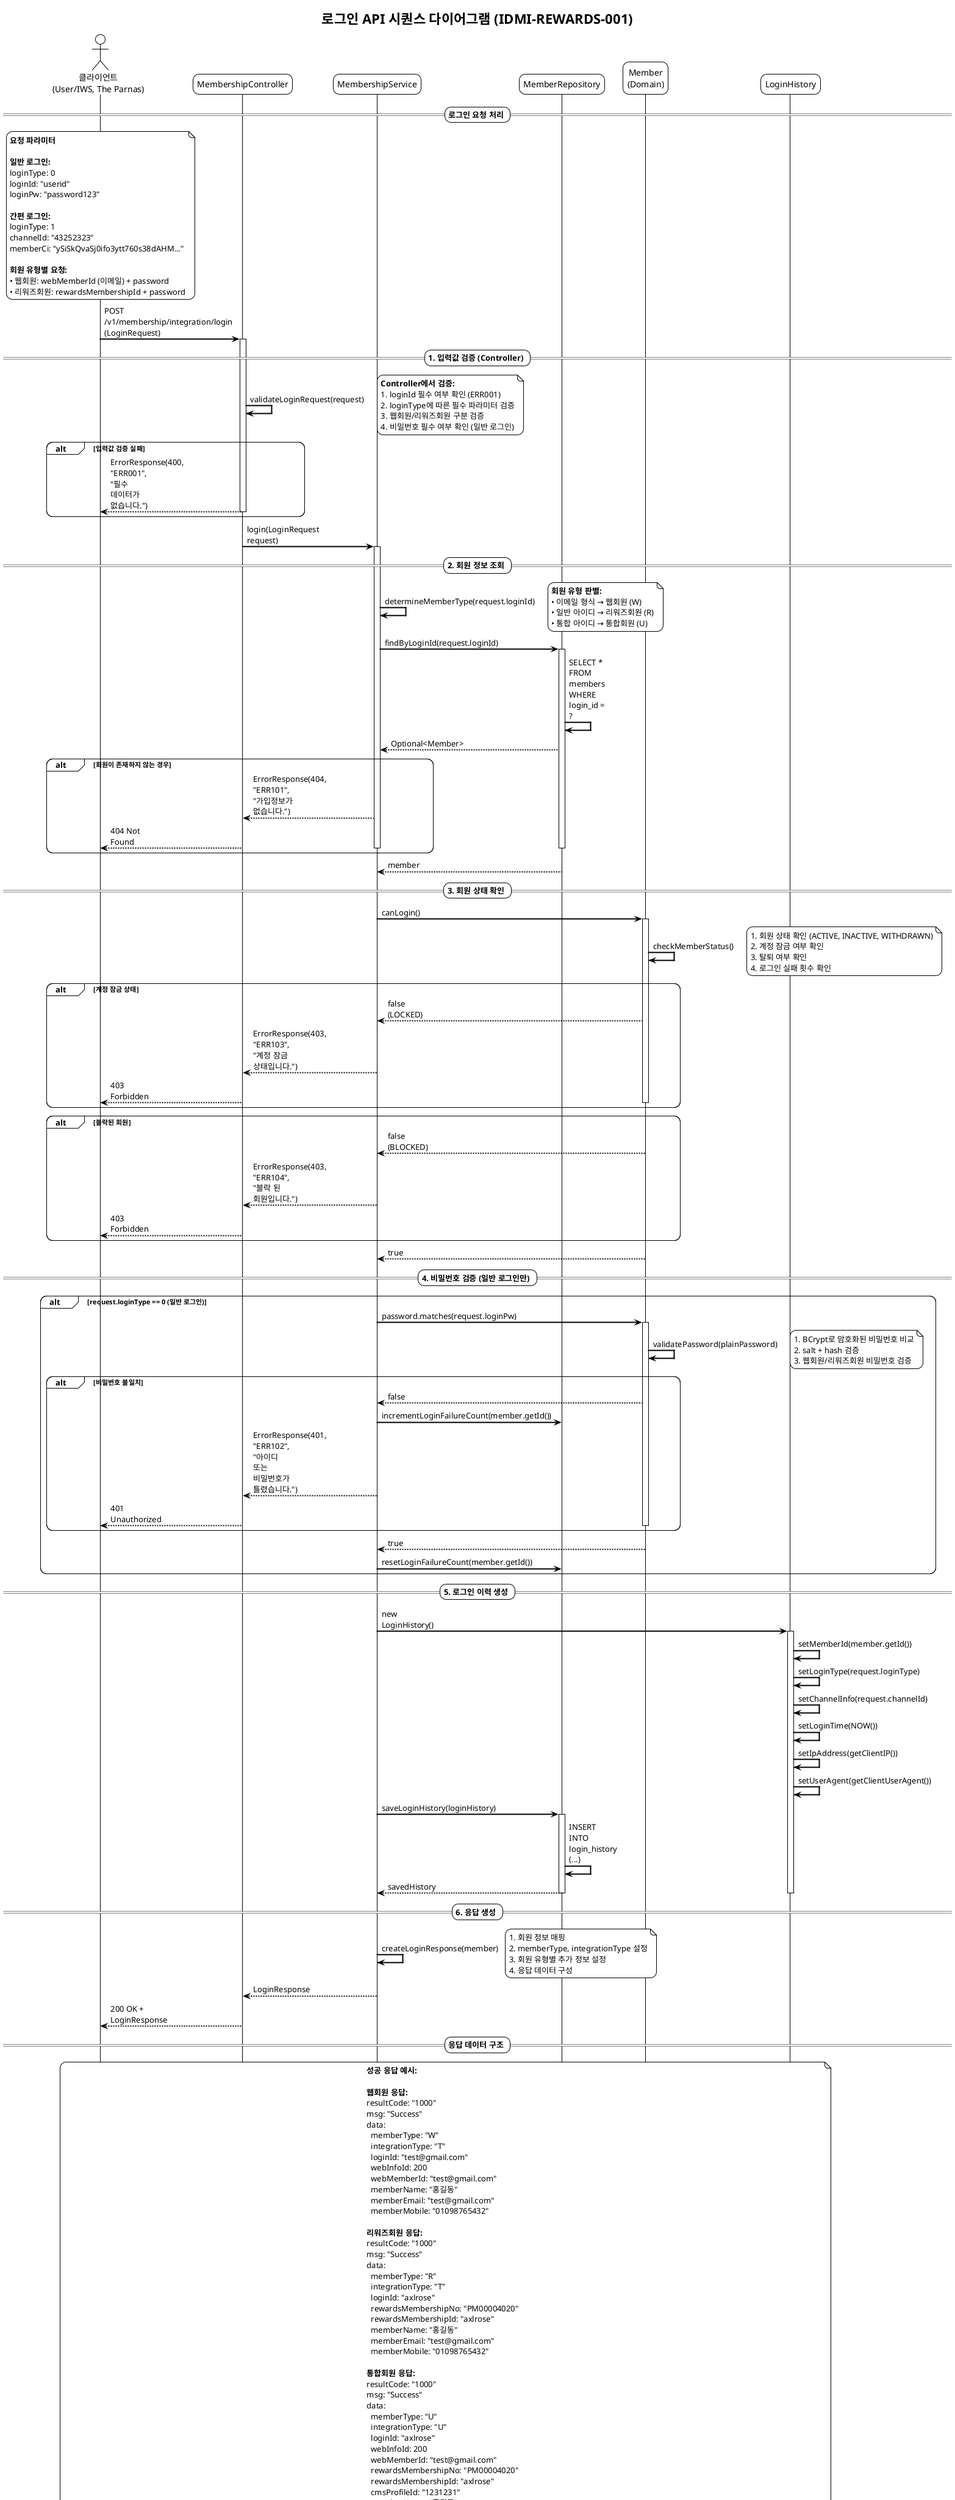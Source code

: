 @startuml 로그인 API 시퀀스 다이어그램

!theme plain
skinparam backgroundColor #FFFFFF
skinparam sequenceArrowThickness 2
skinparam roundcorner 20
skinparam maxmessagesize 60

title **로그인 API 시퀀스 다이어그램** (IDMI-REWARDS-001)

actor "클라이언트\n(User/IWS, The Parnas)" as Client
participant "MembershipController" as Controller
participant "MembershipService" as Service
participant "MemberRepository" as Repository
participant "Member\n(Domain)" as Member
participant "LoginHistory" as History

== 로그인 요청 처리 ==

note over Client: **요청 파라미터**\n\n**일반 로그인:**\nloginType: 0\nloginId: "userid"\nloginPw: "password123"\n\n**간편 로그인:**\nloginType: 1\nchannelId: "43252323"\nmemberCi: "ySiSkQvaSj0ifo3ytt760s38dAHM..."\n\n**회원 유형별 요청:**\n• 웹회원: webMemberId (이메일) + password\n• 리워즈회원: rewardsMembershipId + password

Client -> Controller: POST /v1/membership/integration/login\n(LoginRequest)
activate Controller

== 1. 입력값 검증 (Controller) ==
Controller -> Controller: validateLoginRequest(request)
note right: **Controller에서 검증:**\n1. loginId 필수 여부 확인 (ERR001)\n2. loginType에 따른 필수 파라미터 검증\n3. 웹회원/리워즈회원 구분 검증\n4. 비밀번호 필수 여부 확인 (일반 로그인)

alt 입력값 검증 실패
    Controller --> Client: ErrorResponse(400, "ERR001", "필수 데이터가 없습니다.")
    deactivate Controller
end

Controller -> Service: login(LoginRequest request)
activate Service

== 2. 회원 정보 조회 ==
Service -> Service: determineMemberType(request.loginId)
note right: **회원 유형 판별:**\n• 이메일 형식 → 웹회원 (W)\n• 일반 아이디 → 리워즈회원 (R)\n• 통합 아이디 → 통합회원 (U)

Service -> Repository: findByLoginId(request.loginId)
activate Repository

Repository -> Repository: SELECT * FROM members WHERE login_id = ?
Repository --> Service: Optional<Member>

alt 회원이 존재하지 않는 경우
    Service --> Controller: ErrorResponse(404, "ERR101", "가입정보가 없습니다.")
    Controller --> Client: 404 Not Found
    deactivate Repository
    deactivate Service
    deactivate Controller
end

Repository --> Service: member
deactivate Repository

== 3. 회원 상태 확인 ==
Service -> Member: canLogin()
activate Member

Member -> Member: checkMemberStatus()
note right: 1. 회원 상태 확인 (ACTIVE, INACTIVE, WITHDRAWN)\n2. 계정 잠금 여부 확인\n3. 탈퇴 여부 확인\n4. 로그인 실패 횟수 확인

alt 계정 잠금 상태
    Member --> Service: false (LOCKED)
    Service --> Controller: ErrorResponse(403, "ERR103", "계정 잠금 상태입니다.")
    Controller --> Client: 403 Forbidden
    deactivate Member
    deactivate Service
    deactivate Controller
end

alt 블락된 회원
    Member --> Service: false (BLOCKED)
    Service --> Controller: ErrorResponse(403, "ERR104", "블락 된 회원입니다.")
    Controller --> Client: 403 Forbidden
    deactivate Member
    deactivate Service
    deactivate Controller
end

Member --> Service: true
deactivate Member

== 4. 비밀번호 검증 (일반 로그인만) ==
alt request.loginType == 0 (일반 로그인)
    Service -> Member: password.matches(request.loginPw)
    activate Member
    
    Member -> Member: validatePassword(plainPassword)
    note right: 1. BCrypt로 암호화된 비밀번호 비교\n2. salt + hash 검증\n3. 웹회원/리워즈회원 비밀번호 검증
    
    alt 비밀번호 불일치
        Member --> Service: false
        Service -> Repository: incrementLoginFailureCount(member.getId())
        Service --> Controller: ErrorResponse(401, "ERR102", "아이디 또는 비밀번호가 틀렸습니다.")
        Controller --> Client: 401 Unauthorized
        deactivate Member
        deactivate Service
        deactivate Controller
    end
    
    Member --> Service: true
    Service -> Repository: resetLoginFailureCount(member.getId())
    deactivate Member
end

== 5. 로그인 이력 생성 ==
Service -> History: new LoginHistory()
activate History

History -> History: setMemberId(member.getId())
History -> History: setLoginType(request.loginType)
History -> History: setChannelInfo(request.channelId)
History -> History: setLoginTime(NOW())
History -> History: setIpAddress(getClientIP())
History -> History: setUserAgent(getClientUserAgent())

Service -> Repository: saveLoginHistory(loginHistory)
activate Repository
Repository -> Repository: INSERT INTO login_history (...)
Repository --> Service: savedHistory
deactivate Repository

deactivate History

== 6. 응답 생성 ==
Service -> Service: createLoginResponse(member)
note right: 1. 회원 정보 매핑\n2. memberType, integrationType 설정\n3. 회원 유형별 추가 정보 설정\n4. 응답 데이터 구성

Service --> Controller: LoginResponse
deactivate Service

Controller --> Client: 200 OK + LoginResponse
deactivate Controller

== 응답 데이터 구조 ==
note over Client, History
**성공 응답 예시:**

**웹회원 응답:**
resultCode: "1000"
msg: "Success"
data:
  memberType: "W"
  integrationType: "T"
  loginId: "test@gmail.com"
  webInfoId: 200
  webMemberId: "test@gmail.com"
  memberName: "홍길동"
  memberEmail: "test@gmail.com"
  memberMobile: "01098765432"

**리워즈회원 응답:**
resultCode: "1000"
msg: "Success"
data:
  memberType: "R"
  integrationType: "T"
  loginId: "axlrose"
  rewardsMembershipNo: "PM00004020"
  rewardsMembershipId: "axlrose"
  memberName: "홍길동"
  memberEmail: "test@gmail.com"
  memberMobile: "01098765432"

**통합회원 응답:**
resultCode: "1000"
msg: "Success"
data:
  memberType: "U"
  integrationType: "U"
  loginId: "axlrose"
  webInfoId: 200
  webMemberId: "test@gmail.com"
  rewardsMembershipNo: "PM00004020"
  rewardsMembershipId: "axlrose"
  cmsProfileId: "1231231"
  memberName: "홍길동"
  memberEmail: "test@gmail.com"
  memberMobile: "01098765432"
end note

== 에러 코드 매핑 ==
note over Client, History
**로그인 API 관련 에러 코드:**

**입력값 검증 에러:**
- ERR001: "필수 데이터가 없습니다." (400)
  - loginId 누락
  - loginType에 따른 필수 파라미터 누락
  - 비밀번호 누락 (일반 로그인)

**인증 에러:**
- ERR101: "가입정보가 없습니다." (404)
  - 존재하지 않는 회원
- ERR102: "아이디 또는 비밀번호가 틀렸습니다." (401)
  - 비밀번호 불일치

**계정 상태 에러:**
- ERR103: "계정 잠금 상태입니다." (403)
  - 로그인 실패 횟수 초과
- ERR104: "블락 된 회원입니다." (403)
  - 관리자에 의해 차단된 회원

**HTTP 상태 코드:**
- 200: 성공
- 400: 잘못된 요청 (입력값 검증 실패)
- 401: 인증 실패 (비밀번호 오류)
- 403: 접근 금지 (계정 잠금/블락)
- 404: 리소스 없음 (회원 없음)
- 500: 서버 내부 오류
end note

== 회원 유형별 처리 로직 ==
note over Client, History
**회원 유형 판별 로직:**

1. **웹회원 (W)**
   - loginId가 이메일 형식
   - webMemberId = loginId
   - integrationType = "T" (전환대상)
   - **비밀번호 필수** (일반 로그인)

2. **리워즈회원 (R)**
   - loginId가 일반 아이디 형식
   - rewardsMembershipId = loginId
   - integrationType = "T" (전환대상)
   - **비밀번호 필수** (일반 로그인)

3. **통합회원 (U)**
   - 이미 통합된 회원
   - integrationType = "U" (통합대상)
   - 웹/리워즈 정보 모두 포함
   - **비밀번호 필수** (일반 로그인)

**비즈니스 로직:**
- 웹회원/리워즈회원 로그인 시 → 리워즈 가입 유도
- 통합회원 로그인 시 → 정상 서비스 이용
- **모든 회원 유형에서 일반 로그인 시 비밀번호 필수**
end note

== 응답 필드 구조 ==
note over Client, History
**응답 필드 구조 (apispec.txt 기준):**

**공통 필드:**
- resultCode: 결과 코드 (1000: 성공, ERR001~ERR503: 에러)
- msg: 응답 메시지 ("Success" 또는 에러 메시지)
- data: 결과 데이터 객체

**회원 정보 필드 (data 내부):**
- memberType: 회원 유형 (U/R/W)
- integrationType: 통합 유형 (U/T/N)
- loginId: 로그인 아이디
- memberName: 한글 이름
- memberEmail: 이메일
- memberMobile: 휴대전화
- memberGender: 성별
- memberBirth: 생년월일
- employeeStatus: 임직원여부

**회원 유형별 추가 필드:**
- 웹회원: webInfoId, webMemberId
- 리워즈회원: rewardsMembershipNo, rewardsMembershipId
- 통합회원: 모든 필드 포함
end note

@enduml 